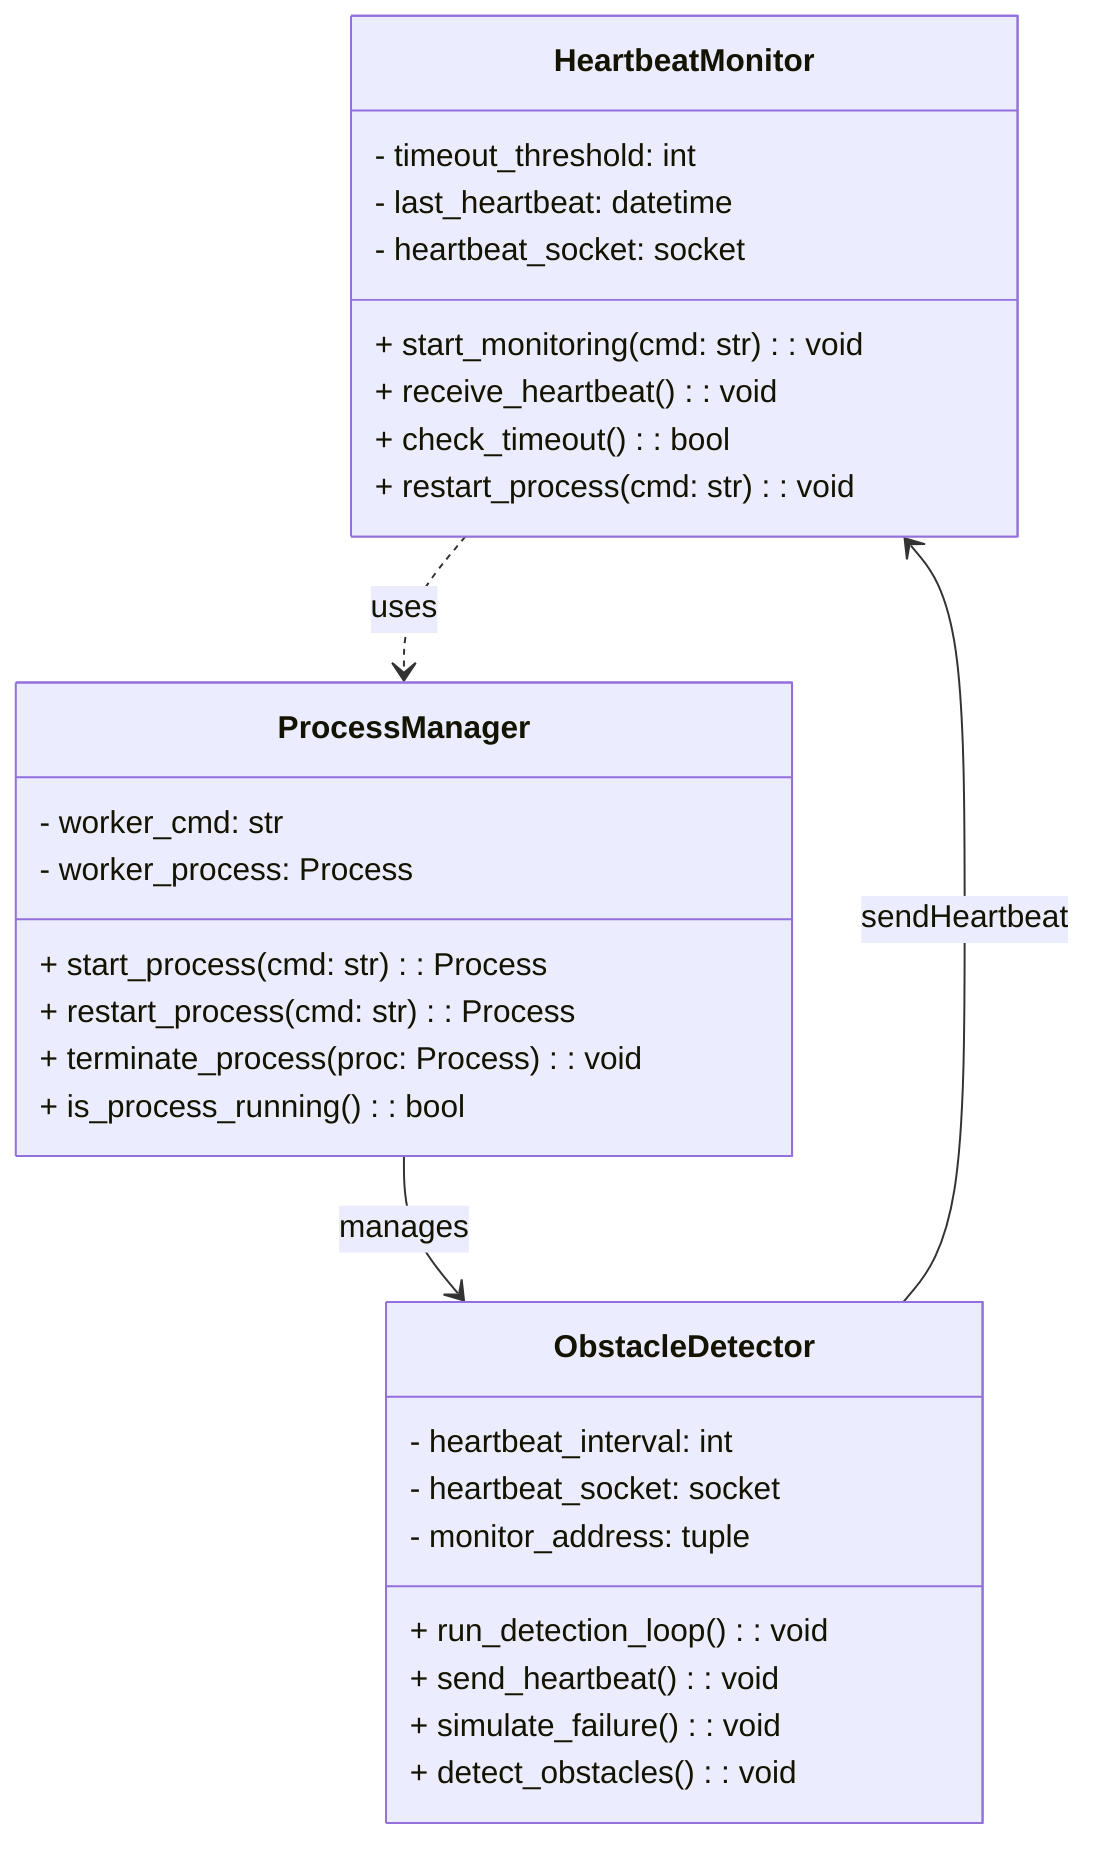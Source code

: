 classDiagram
    class HeartbeatMonitor {
        - timeout_threshold: int
        - last_heartbeat: datetime
        - heartbeat_socket: socket
        + start_monitoring(cmd: str): void
        + receive_heartbeat(): void
        + check_timeout(): bool
        + restart_process(cmd: str): void
    }

    class ProcessManager {
        - worker_cmd: str
        - worker_process: Process
        + start_process(cmd: str): Process
        + restart_process(cmd: str): Process
        + terminate_process(proc: Process): void
        + is_process_running(): bool
    }

    class ObstacleDetector {
        - heartbeat_interval: int
        - heartbeat_socket: socket
        - monitor_address: tuple
        + run_detection_loop(): void
        + send_heartbeat(): void
        + simulate_failure(): void
        + detect_obstacles(): void
    }

    HeartbeatMonitor ..> ProcessManager : uses
    ProcessManager --> ObstacleDetector : manages
    ObstacleDetector --> HeartbeatMonitor : sendHeartbeat